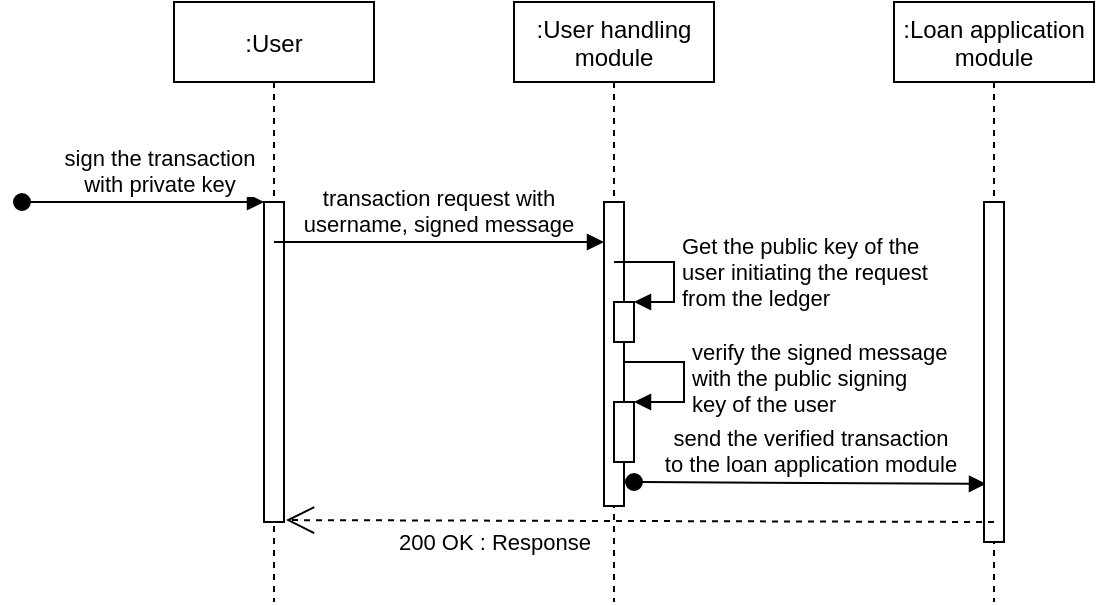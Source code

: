 <mxfile version="17.2.4" type="device"><diagram id="kgpKYQtTHZ0yAKxKKP6v" name="Page-1"><mxGraphModel dx="1106" dy="892" grid="1" gridSize="10" guides="1" tooltips="1" connect="1" arrows="1" fold="1" page="1" pageScale="1" pageWidth="850" pageHeight="1100" math="0" shadow="0"><root><mxCell id="0"/><mxCell id="1" parent="0"/><mxCell id="3nuBFxr9cyL0pnOWT2aG-1" value=":User" style="shape=umlLifeline;perimeter=lifelinePerimeter;container=1;collapsible=0;recursiveResize=0;rounded=0;shadow=0;strokeWidth=1;" parent="1" vertex="1"><mxGeometry x="120" y="80" width="100" height="300" as="geometry"/></mxCell><mxCell id="3nuBFxr9cyL0pnOWT2aG-2" value="" style="points=[];perimeter=orthogonalPerimeter;rounded=0;shadow=0;strokeWidth=1;" parent="3nuBFxr9cyL0pnOWT2aG-1" vertex="1"><mxGeometry x="45" y="100" width="10" height="160" as="geometry"/></mxCell><mxCell id="3nuBFxr9cyL0pnOWT2aG-3" value="sign the transaction&#10;with private key" style="verticalAlign=bottom;startArrow=oval;endArrow=block;startSize=8;shadow=0;strokeWidth=1;" parent="3nuBFxr9cyL0pnOWT2aG-1" target="3nuBFxr9cyL0pnOWT2aG-2" edge="1"><mxGeometry x="0.143" relative="1" as="geometry"><mxPoint x="-76" y="100" as="sourcePoint"/><mxPoint as="offset"/></mxGeometry></mxCell><mxCell id="3nuBFxr9cyL0pnOWT2aG-5" value=":User handling &#10;module" style="shape=umlLifeline;perimeter=lifelinePerimeter;container=1;collapsible=0;recursiveResize=0;rounded=0;shadow=0;strokeWidth=1;" parent="1" vertex="1"><mxGeometry x="290" y="80" width="100" height="300" as="geometry"/></mxCell><mxCell id="3nuBFxr9cyL0pnOWT2aG-6" value="" style="points=[];perimeter=orthogonalPerimeter;rounded=0;shadow=0;strokeWidth=1;" parent="3nuBFxr9cyL0pnOWT2aG-5" vertex="1"><mxGeometry x="45" y="100" width="10" height="152" as="geometry"/></mxCell><mxCell id="pYmsR97n7uXWpf1xgc9B-1" value="" style="html=1;points=[];perimeter=orthogonalPerimeter;" vertex="1" parent="3nuBFxr9cyL0pnOWT2aG-5"><mxGeometry x="50" y="150" width="10" height="20" as="geometry"/></mxCell><mxCell id="pYmsR97n7uXWpf1xgc9B-2" value="Get the public key of the&amp;nbsp;&lt;br&gt;user initiating the request&lt;br&gt;from the ledger" style="edgeStyle=orthogonalEdgeStyle;html=1;align=left;spacingLeft=2;endArrow=block;rounded=0;entryX=1;entryY=0;" edge="1" target="pYmsR97n7uXWpf1xgc9B-1" parent="3nuBFxr9cyL0pnOWT2aG-5"><mxGeometry relative="1" as="geometry"><mxPoint x="50" y="130" as="sourcePoint"/><Array as="points"><mxPoint x="80" y="130"/></Array></mxGeometry></mxCell><mxCell id="pYmsR97n7uXWpf1xgc9B-5" value="" style="html=1;points=[];perimeter=orthogonalPerimeter;" vertex="1" parent="3nuBFxr9cyL0pnOWT2aG-5"><mxGeometry x="50" y="200" width="10" height="30" as="geometry"/></mxCell><mxCell id="pYmsR97n7uXWpf1xgc9B-6" value="verify the signed message&lt;br&gt;with the public signing&amp;nbsp;&lt;br&gt;key of the user" style="edgeStyle=orthogonalEdgeStyle;html=1;align=left;spacingLeft=2;endArrow=block;rounded=0;entryX=1;entryY=0;" edge="1" target="pYmsR97n7uXWpf1xgc9B-5" parent="3nuBFxr9cyL0pnOWT2aG-5"><mxGeometry relative="1" as="geometry"><mxPoint x="55" y="180" as="sourcePoint"/><Array as="points"><mxPoint x="85" y="180"/></Array></mxGeometry></mxCell><mxCell id="pYmsR97n7uXWpf1xgc9B-13" value="send the verified transaction&lt;br&gt;to the loan application module" style="html=1;verticalAlign=bottom;startArrow=oval;startFill=1;endArrow=block;startSize=8;rounded=0;entryX=0.1;entryY=0.829;entryDx=0;entryDy=0;entryPerimeter=0;" edge="1" parent="3nuBFxr9cyL0pnOWT2aG-5" target="pYmsR97n7uXWpf1xgc9B-8"><mxGeometry width="60" relative="1" as="geometry"><mxPoint x="60" y="240" as="sourcePoint"/><mxPoint x="120" y="240" as="targetPoint"/></mxGeometry></mxCell><mxCell id="3nuBFxr9cyL0pnOWT2aG-8" value="transaction request with &#10;username, signed message" style="verticalAlign=bottom;endArrow=block;shadow=0;strokeWidth=1;" parent="1" target="3nuBFxr9cyL0pnOWT2aG-6" edge="1"><mxGeometry relative="1" as="geometry"><mxPoint x="170" y="200" as="sourcePoint"/><Array as="points"><mxPoint x="290" y="200"/></Array></mxGeometry></mxCell><mxCell id="pYmsR97n7uXWpf1xgc9B-7" value=":Loan application&#10;module" style="shape=umlLifeline;perimeter=lifelinePerimeter;container=1;collapsible=0;recursiveResize=0;rounded=0;shadow=0;strokeWidth=1;" vertex="1" parent="1"><mxGeometry x="480" y="80" width="100" height="300" as="geometry"/></mxCell><mxCell id="pYmsR97n7uXWpf1xgc9B-8" value="" style="points=[];perimeter=orthogonalPerimeter;rounded=0;shadow=0;strokeWidth=1;" vertex="1" parent="pYmsR97n7uXWpf1xgc9B-7"><mxGeometry x="45" y="100" width="10" height="170" as="geometry"/></mxCell><mxCell id="pYmsR97n7uXWpf1xgc9B-16" value="200 OK : Response" style="endArrow=open;endSize=12;dashed=1;html=1;rounded=0;entryX=1.1;entryY=0.994;entryDx=0;entryDy=0;entryPerimeter=0;" edge="1" parent="1" target="3nuBFxr9cyL0pnOWT2aG-2"><mxGeometry x="0.412" y="11" width="160" relative="1" as="geometry"><mxPoint x="530" y="340" as="sourcePoint"/><mxPoint x="360" y="400" as="targetPoint"/><mxPoint as="offset"/></mxGeometry></mxCell></root></mxGraphModel></diagram></mxfile>